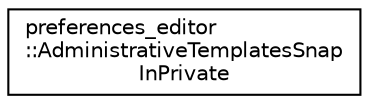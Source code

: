 digraph "Graphical Class Hierarchy"
{
 // LATEX_PDF_SIZE
  edge [fontname="Helvetica",fontsize="10",labelfontname="Helvetica",labelfontsize="10"];
  node [fontname="Helvetica",fontsize="10",shape=record];
  rankdir="LR";
  Node0 [label="preferences_editor\l::AdministrativeTemplatesSnap\lInPrivate",height=0.2,width=0.4,color="black", fillcolor="white", style="filled",URL="$classpreferences__editor_1_1_administrative_templates_snap_in_private.html",tooltip=" "];
}
